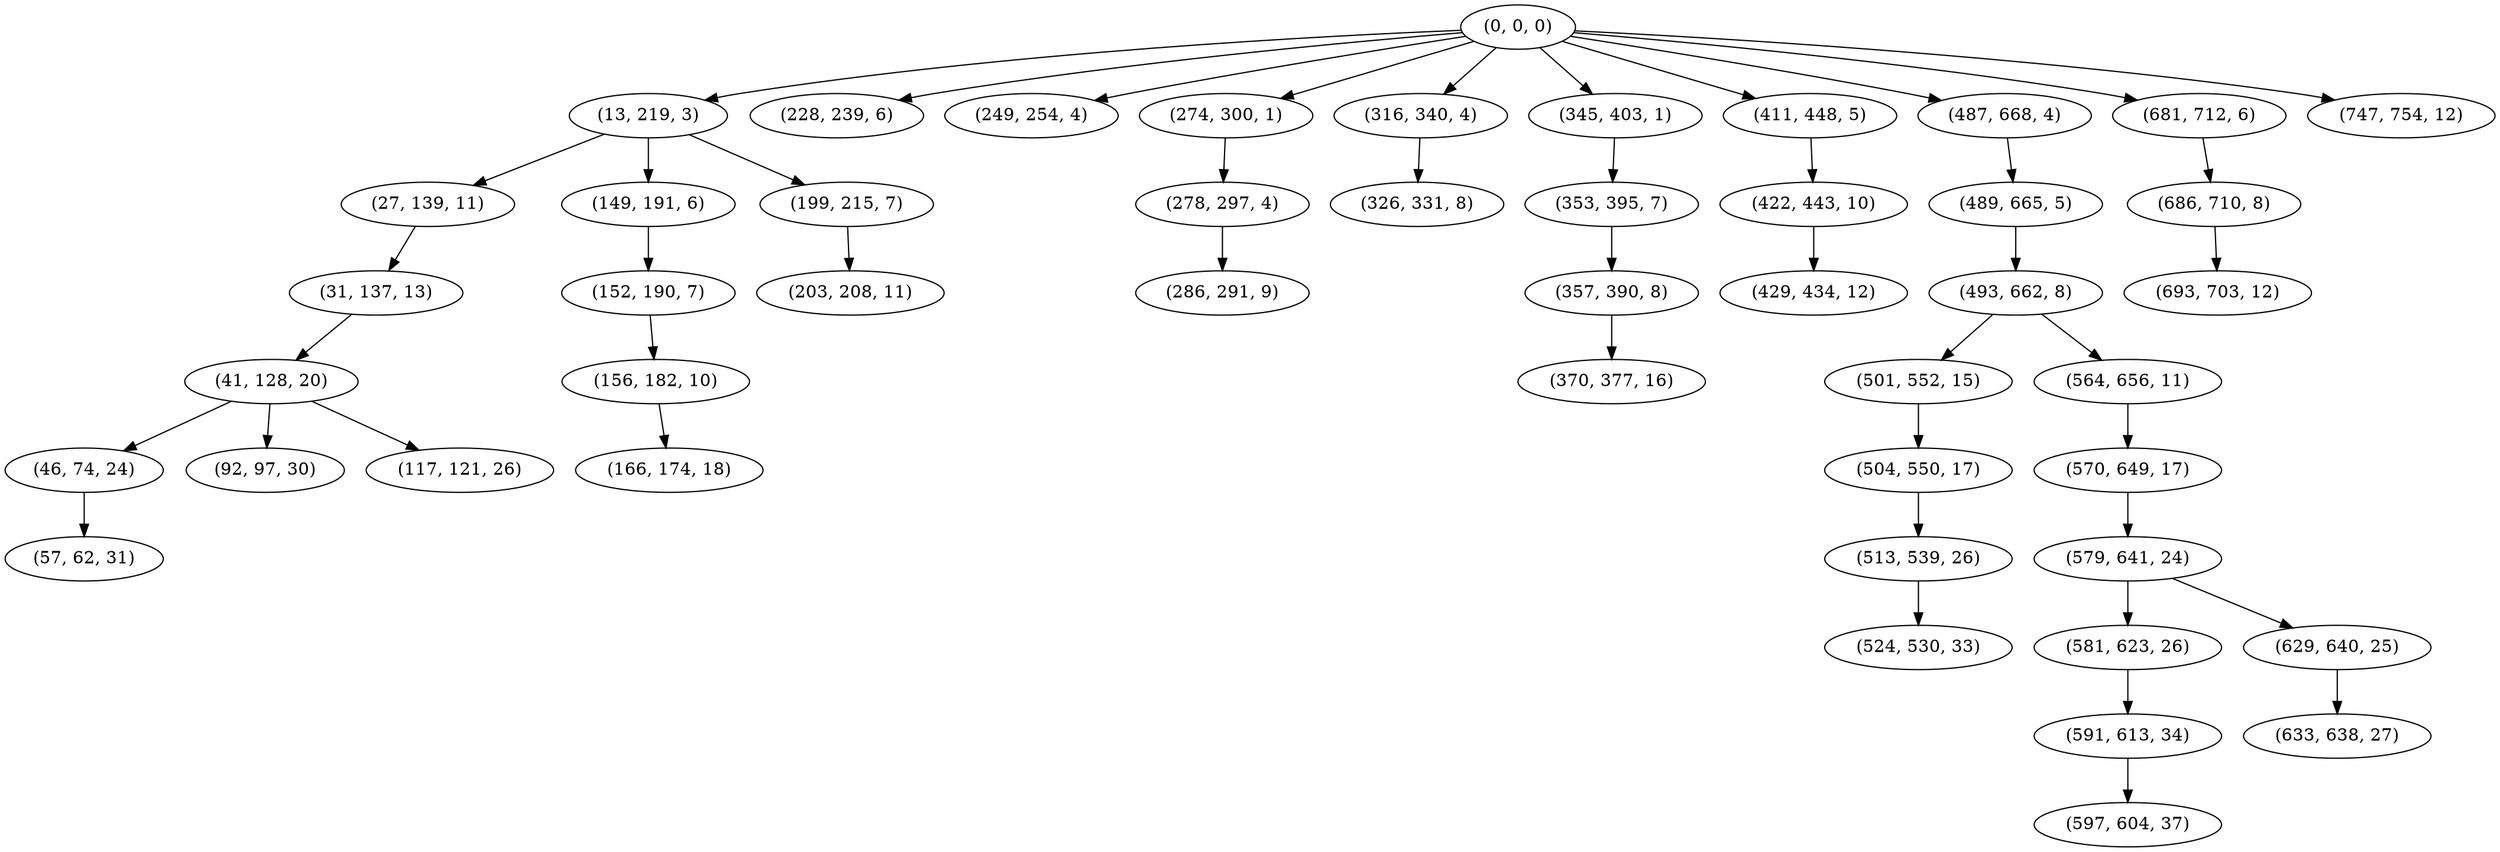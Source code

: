 digraph tree {
    "(0, 0, 0)";
    "(13, 219, 3)";
    "(27, 139, 11)";
    "(31, 137, 13)";
    "(41, 128, 20)";
    "(46, 74, 24)";
    "(57, 62, 31)";
    "(92, 97, 30)";
    "(117, 121, 26)";
    "(149, 191, 6)";
    "(152, 190, 7)";
    "(156, 182, 10)";
    "(166, 174, 18)";
    "(199, 215, 7)";
    "(203, 208, 11)";
    "(228, 239, 6)";
    "(249, 254, 4)";
    "(274, 300, 1)";
    "(278, 297, 4)";
    "(286, 291, 9)";
    "(316, 340, 4)";
    "(326, 331, 8)";
    "(345, 403, 1)";
    "(353, 395, 7)";
    "(357, 390, 8)";
    "(370, 377, 16)";
    "(411, 448, 5)";
    "(422, 443, 10)";
    "(429, 434, 12)";
    "(487, 668, 4)";
    "(489, 665, 5)";
    "(493, 662, 8)";
    "(501, 552, 15)";
    "(504, 550, 17)";
    "(513, 539, 26)";
    "(524, 530, 33)";
    "(564, 656, 11)";
    "(570, 649, 17)";
    "(579, 641, 24)";
    "(581, 623, 26)";
    "(591, 613, 34)";
    "(597, 604, 37)";
    "(629, 640, 25)";
    "(633, 638, 27)";
    "(681, 712, 6)";
    "(686, 710, 8)";
    "(693, 703, 12)";
    "(747, 754, 12)";
    "(0, 0, 0)" -> "(13, 219, 3)";
    "(0, 0, 0)" -> "(228, 239, 6)";
    "(0, 0, 0)" -> "(249, 254, 4)";
    "(0, 0, 0)" -> "(274, 300, 1)";
    "(0, 0, 0)" -> "(316, 340, 4)";
    "(0, 0, 0)" -> "(345, 403, 1)";
    "(0, 0, 0)" -> "(411, 448, 5)";
    "(0, 0, 0)" -> "(487, 668, 4)";
    "(0, 0, 0)" -> "(681, 712, 6)";
    "(0, 0, 0)" -> "(747, 754, 12)";
    "(13, 219, 3)" -> "(27, 139, 11)";
    "(13, 219, 3)" -> "(149, 191, 6)";
    "(13, 219, 3)" -> "(199, 215, 7)";
    "(27, 139, 11)" -> "(31, 137, 13)";
    "(31, 137, 13)" -> "(41, 128, 20)";
    "(41, 128, 20)" -> "(46, 74, 24)";
    "(41, 128, 20)" -> "(92, 97, 30)";
    "(41, 128, 20)" -> "(117, 121, 26)";
    "(46, 74, 24)" -> "(57, 62, 31)";
    "(149, 191, 6)" -> "(152, 190, 7)";
    "(152, 190, 7)" -> "(156, 182, 10)";
    "(156, 182, 10)" -> "(166, 174, 18)";
    "(199, 215, 7)" -> "(203, 208, 11)";
    "(274, 300, 1)" -> "(278, 297, 4)";
    "(278, 297, 4)" -> "(286, 291, 9)";
    "(316, 340, 4)" -> "(326, 331, 8)";
    "(345, 403, 1)" -> "(353, 395, 7)";
    "(353, 395, 7)" -> "(357, 390, 8)";
    "(357, 390, 8)" -> "(370, 377, 16)";
    "(411, 448, 5)" -> "(422, 443, 10)";
    "(422, 443, 10)" -> "(429, 434, 12)";
    "(487, 668, 4)" -> "(489, 665, 5)";
    "(489, 665, 5)" -> "(493, 662, 8)";
    "(493, 662, 8)" -> "(501, 552, 15)";
    "(493, 662, 8)" -> "(564, 656, 11)";
    "(501, 552, 15)" -> "(504, 550, 17)";
    "(504, 550, 17)" -> "(513, 539, 26)";
    "(513, 539, 26)" -> "(524, 530, 33)";
    "(564, 656, 11)" -> "(570, 649, 17)";
    "(570, 649, 17)" -> "(579, 641, 24)";
    "(579, 641, 24)" -> "(581, 623, 26)";
    "(579, 641, 24)" -> "(629, 640, 25)";
    "(581, 623, 26)" -> "(591, 613, 34)";
    "(591, 613, 34)" -> "(597, 604, 37)";
    "(629, 640, 25)" -> "(633, 638, 27)";
    "(681, 712, 6)" -> "(686, 710, 8)";
    "(686, 710, 8)" -> "(693, 703, 12)";
}
